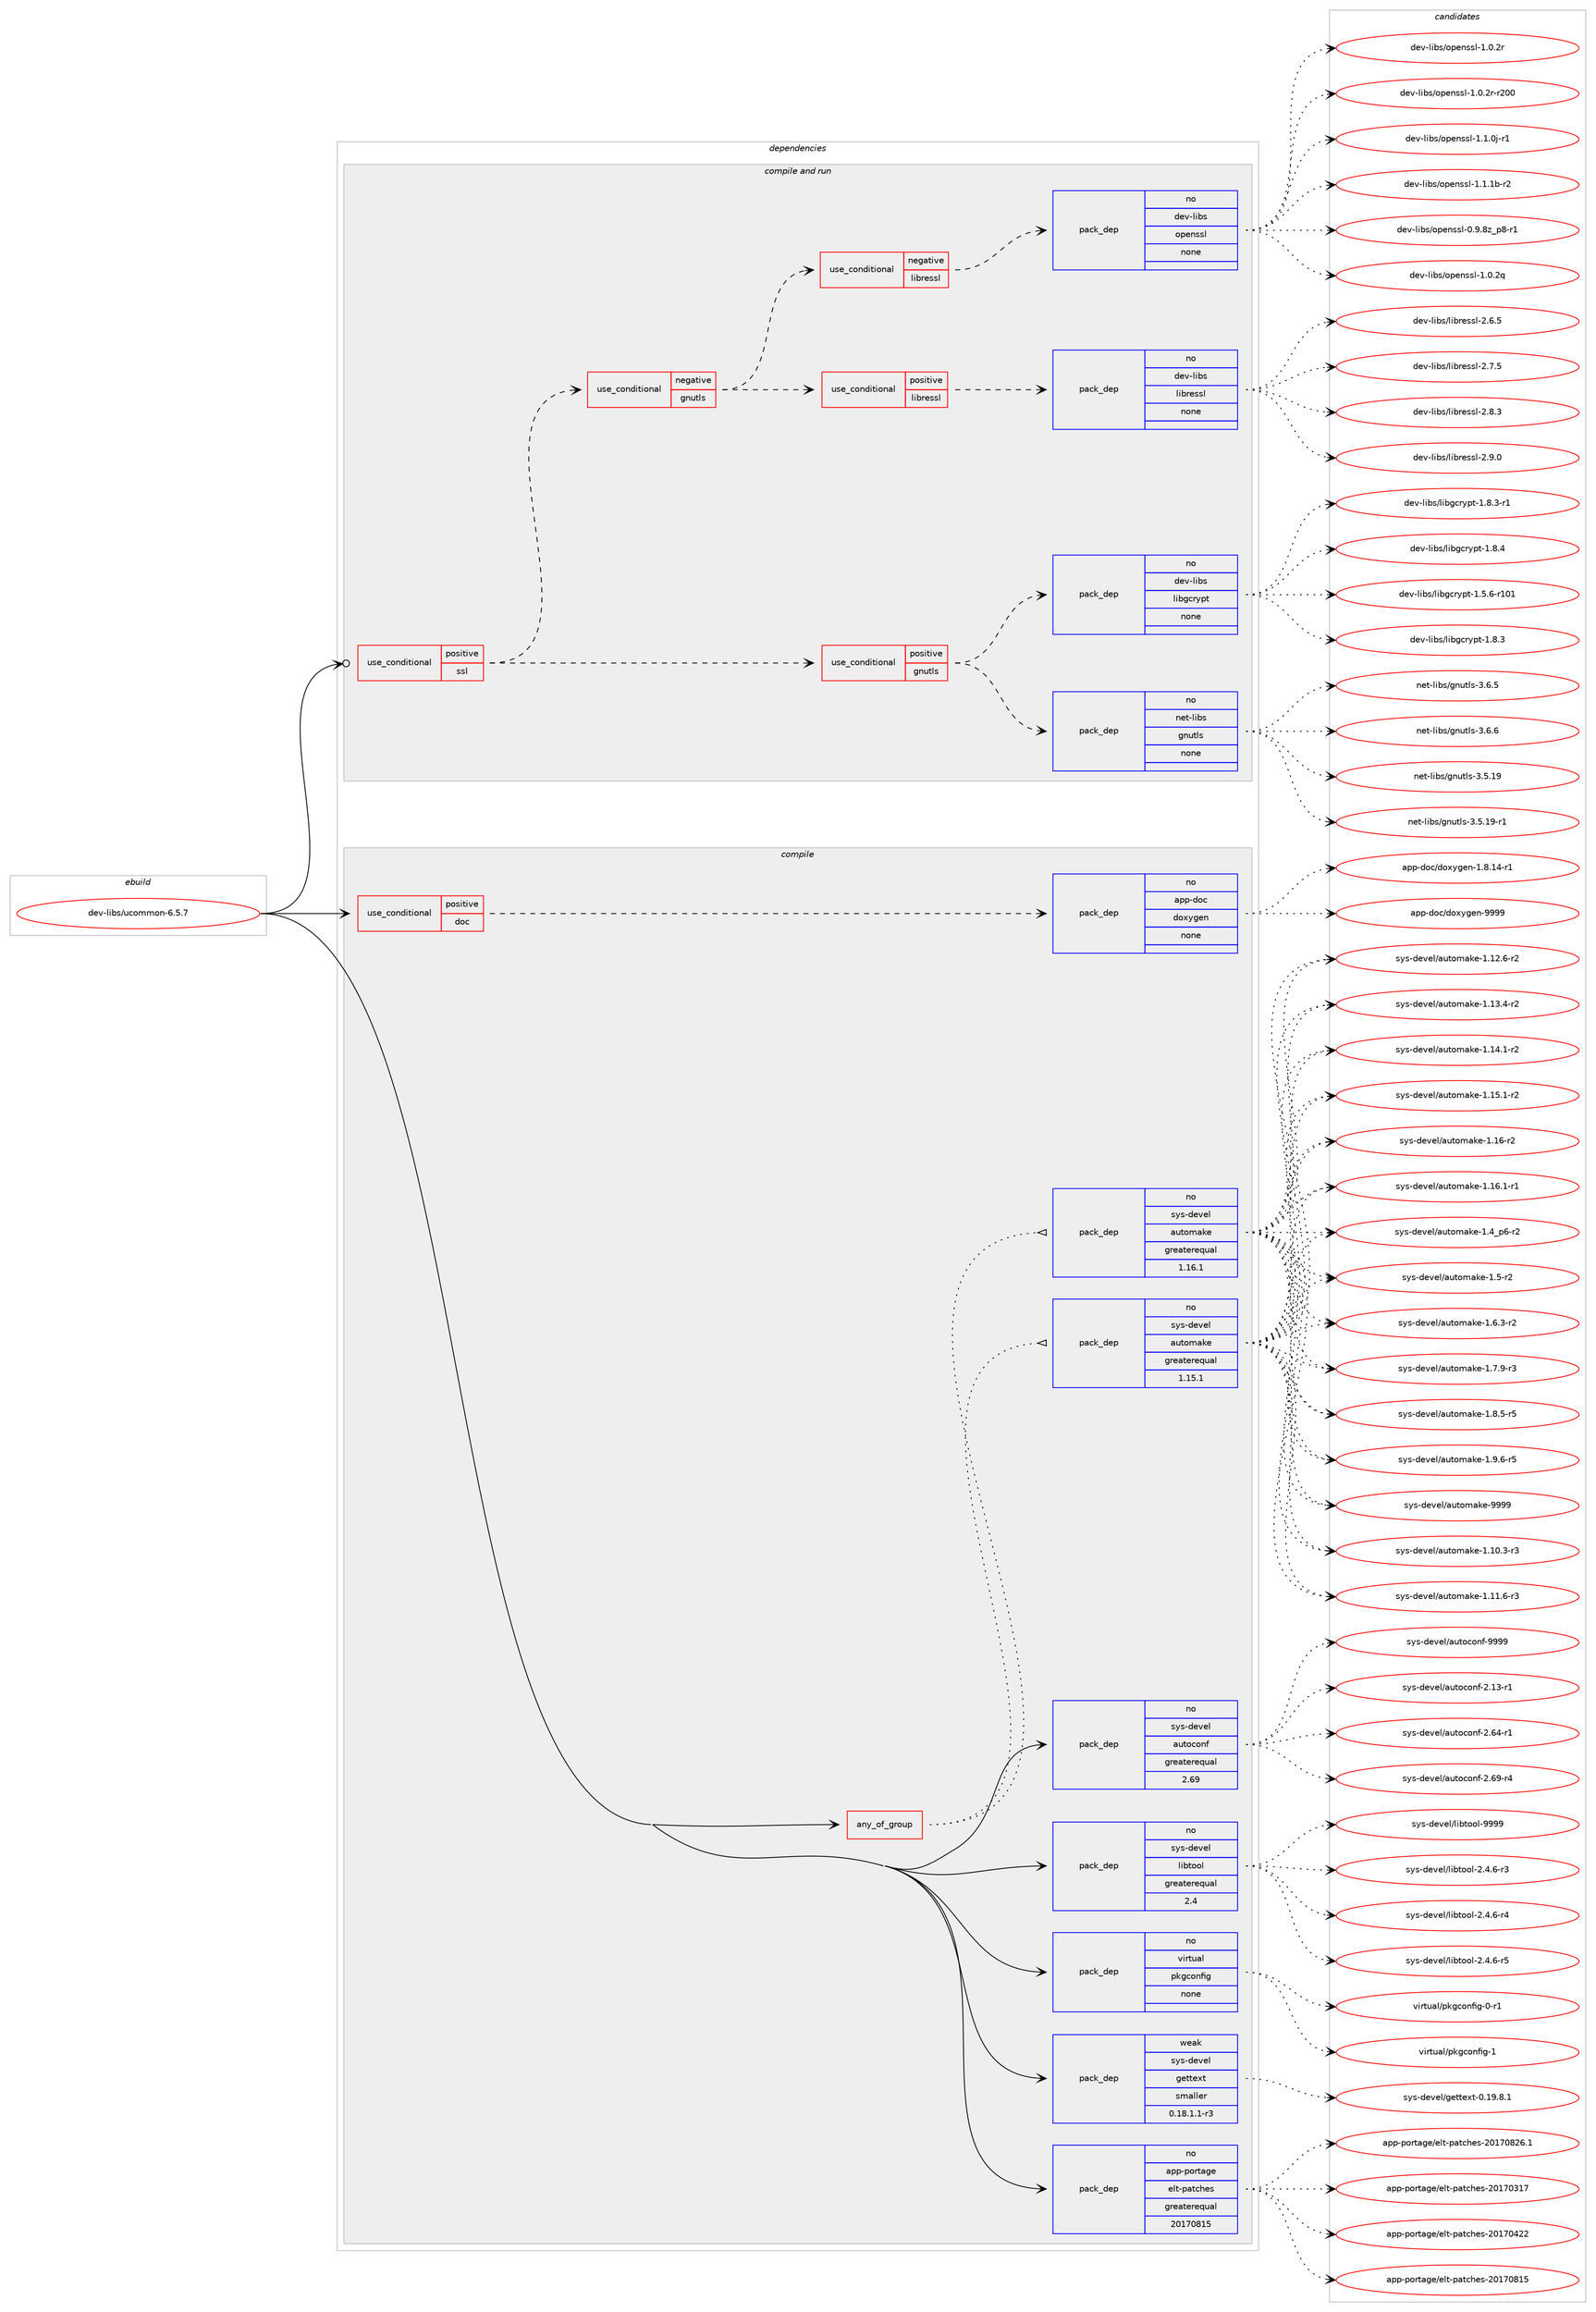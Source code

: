 digraph prolog {

# *************
# Graph options
# *************

newrank=true;
concentrate=true;
compound=true;
graph [rankdir=LR,fontname=Helvetica,fontsize=10,ranksep=1.5];#, ranksep=2.5, nodesep=0.2];
edge  [arrowhead=vee];
node  [fontname=Helvetica,fontsize=10];

# **********
# The ebuild
# **********

subgraph cluster_leftcol {
color=gray;
rank=same;
label=<<i>ebuild</i>>;
id [label="dev-libs/ucommon-6.5.7", color=red, width=4, href="../dev-libs/ucommon-6.5.7.svg"];
}

# ****************
# The dependencies
# ****************

subgraph cluster_midcol {
color=gray;
label=<<i>dependencies</i>>;
subgraph cluster_compile {
fillcolor="#eeeeee";
style=filled;
label=<<i>compile</i>>;
subgraph any22421 {
dependency1372261 [label=<<TABLE BORDER="0" CELLBORDER="1" CELLSPACING="0" CELLPADDING="4"><TR><TD CELLPADDING="10">any_of_group</TD></TR></TABLE>>, shape=none, color=red];subgraph pack982285 {
dependency1372262 [label=<<TABLE BORDER="0" CELLBORDER="1" CELLSPACING="0" CELLPADDING="4" WIDTH="220"><TR><TD ROWSPAN="6" CELLPADDING="30">pack_dep</TD></TR><TR><TD WIDTH="110">no</TD></TR><TR><TD>sys-devel</TD></TR><TR><TD>automake</TD></TR><TR><TD>greaterequal</TD></TR><TR><TD>1.16.1</TD></TR></TABLE>>, shape=none, color=blue];
}
dependency1372261:e -> dependency1372262:w [weight=20,style="dotted",arrowhead="oinv"];
subgraph pack982286 {
dependency1372263 [label=<<TABLE BORDER="0" CELLBORDER="1" CELLSPACING="0" CELLPADDING="4" WIDTH="220"><TR><TD ROWSPAN="6" CELLPADDING="30">pack_dep</TD></TR><TR><TD WIDTH="110">no</TD></TR><TR><TD>sys-devel</TD></TR><TR><TD>automake</TD></TR><TR><TD>greaterequal</TD></TR><TR><TD>1.15.1</TD></TR></TABLE>>, shape=none, color=blue];
}
dependency1372261:e -> dependency1372263:w [weight=20,style="dotted",arrowhead="oinv"];
}
id:e -> dependency1372261:w [weight=20,style="solid",arrowhead="vee"];
subgraph cond366991 {
dependency1372264 [label=<<TABLE BORDER="0" CELLBORDER="1" CELLSPACING="0" CELLPADDING="4"><TR><TD ROWSPAN="3" CELLPADDING="10">use_conditional</TD></TR><TR><TD>positive</TD></TR><TR><TD>doc</TD></TR></TABLE>>, shape=none, color=red];
subgraph pack982287 {
dependency1372265 [label=<<TABLE BORDER="0" CELLBORDER="1" CELLSPACING="0" CELLPADDING="4" WIDTH="220"><TR><TD ROWSPAN="6" CELLPADDING="30">pack_dep</TD></TR><TR><TD WIDTH="110">no</TD></TR><TR><TD>app-doc</TD></TR><TR><TD>doxygen</TD></TR><TR><TD>none</TD></TR><TR><TD></TD></TR></TABLE>>, shape=none, color=blue];
}
dependency1372264:e -> dependency1372265:w [weight=20,style="dashed",arrowhead="vee"];
}
id:e -> dependency1372264:w [weight=20,style="solid",arrowhead="vee"];
subgraph pack982288 {
dependency1372266 [label=<<TABLE BORDER="0" CELLBORDER="1" CELLSPACING="0" CELLPADDING="4" WIDTH="220"><TR><TD ROWSPAN="6" CELLPADDING="30">pack_dep</TD></TR><TR><TD WIDTH="110">no</TD></TR><TR><TD>app-portage</TD></TR><TR><TD>elt-patches</TD></TR><TR><TD>greaterequal</TD></TR><TR><TD>20170815</TD></TR></TABLE>>, shape=none, color=blue];
}
id:e -> dependency1372266:w [weight=20,style="solid",arrowhead="vee"];
subgraph pack982289 {
dependency1372267 [label=<<TABLE BORDER="0" CELLBORDER="1" CELLSPACING="0" CELLPADDING="4" WIDTH="220"><TR><TD ROWSPAN="6" CELLPADDING="30">pack_dep</TD></TR><TR><TD WIDTH="110">no</TD></TR><TR><TD>sys-devel</TD></TR><TR><TD>autoconf</TD></TR><TR><TD>greaterequal</TD></TR><TR><TD>2.69</TD></TR></TABLE>>, shape=none, color=blue];
}
id:e -> dependency1372267:w [weight=20,style="solid",arrowhead="vee"];
subgraph pack982290 {
dependency1372268 [label=<<TABLE BORDER="0" CELLBORDER="1" CELLSPACING="0" CELLPADDING="4" WIDTH="220"><TR><TD ROWSPAN="6" CELLPADDING="30">pack_dep</TD></TR><TR><TD WIDTH="110">no</TD></TR><TR><TD>sys-devel</TD></TR><TR><TD>libtool</TD></TR><TR><TD>greaterequal</TD></TR><TR><TD>2.4</TD></TR></TABLE>>, shape=none, color=blue];
}
id:e -> dependency1372268:w [weight=20,style="solid",arrowhead="vee"];
subgraph pack982291 {
dependency1372269 [label=<<TABLE BORDER="0" CELLBORDER="1" CELLSPACING="0" CELLPADDING="4" WIDTH="220"><TR><TD ROWSPAN="6" CELLPADDING="30">pack_dep</TD></TR><TR><TD WIDTH="110">no</TD></TR><TR><TD>virtual</TD></TR><TR><TD>pkgconfig</TD></TR><TR><TD>none</TD></TR><TR><TD></TD></TR></TABLE>>, shape=none, color=blue];
}
id:e -> dependency1372269:w [weight=20,style="solid",arrowhead="vee"];
subgraph pack982292 {
dependency1372270 [label=<<TABLE BORDER="0" CELLBORDER="1" CELLSPACING="0" CELLPADDING="4" WIDTH="220"><TR><TD ROWSPAN="6" CELLPADDING="30">pack_dep</TD></TR><TR><TD WIDTH="110">weak</TD></TR><TR><TD>sys-devel</TD></TR><TR><TD>gettext</TD></TR><TR><TD>smaller</TD></TR><TR><TD>0.18.1.1-r3</TD></TR></TABLE>>, shape=none, color=blue];
}
id:e -> dependency1372270:w [weight=20,style="solid",arrowhead="vee"];
}
subgraph cluster_compileandrun {
fillcolor="#eeeeee";
style=filled;
label=<<i>compile and run</i>>;
subgraph cond366992 {
dependency1372271 [label=<<TABLE BORDER="0" CELLBORDER="1" CELLSPACING="0" CELLPADDING="4"><TR><TD ROWSPAN="3" CELLPADDING="10">use_conditional</TD></TR><TR><TD>positive</TD></TR><TR><TD>ssl</TD></TR></TABLE>>, shape=none, color=red];
subgraph cond366993 {
dependency1372272 [label=<<TABLE BORDER="0" CELLBORDER="1" CELLSPACING="0" CELLPADDING="4"><TR><TD ROWSPAN="3" CELLPADDING="10">use_conditional</TD></TR><TR><TD>positive</TD></TR><TR><TD>gnutls</TD></TR></TABLE>>, shape=none, color=red];
subgraph pack982293 {
dependency1372273 [label=<<TABLE BORDER="0" CELLBORDER="1" CELLSPACING="0" CELLPADDING="4" WIDTH="220"><TR><TD ROWSPAN="6" CELLPADDING="30">pack_dep</TD></TR><TR><TD WIDTH="110">no</TD></TR><TR><TD>net-libs</TD></TR><TR><TD>gnutls</TD></TR><TR><TD>none</TD></TR><TR><TD></TD></TR></TABLE>>, shape=none, color=blue];
}
dependency1372272:e -> dependency1372273:w [weight=20,style="dashed",arrowhead="vee"];
subgraph pack982294 {
dependency1372274 [label=<<TABLE BORDER="0" CELLBORDER="1" CELLSPACING="0" CELLPADDING="4" WIDTH="220"><TR><TD ROWSPAN="6" CELLPADDING="30">pack_dep</TD></TR><TR><TD WIDTH="110">no</TD></TR><TR><TD>dev-libs</TD></TR><TR><TD>libgcrypt</TD></TR><TR><TD>none</TD></TR><TR><TD></TD></TR></TABLE>>, shape=none, color=blue];
}
dependency1372272:e -> dependency1372274:w [weight=20,style="dashed",arrowhead="vee"];
}
dependency1372271:e -> dependency1372272:w [weight=20,style="dashed",arrowhead="vee"];
subgraph cond366994 {
dependency1372275 [label=<<TABLE BORDER="0" CELLBORDER="1" CELLSPACING="0" CELLPADDING="4"><TR><TD ROWSPAN="3" CELLPADDING="10">use_conditional</TD></TR><TR><TD>negative</TD></TR><TR><TD>gnutls</TD></TR></TABLE>>, shape=none, color=red];
subgraph cond366995 {
dependency1372276 [label=<<TABLE BORDER="0" CELLBORDER="1" CELLSPACING="0" CELLPADDING="4"><TR><TD ROWSPAN="3" CELLPADDING="10">use_conditional</TD></TR><TR><TD>negative</TD></TR><TR><TD>libressl</TD></TR></TABLE>>, shape=none, color=red];
subgraph pack982295 {
dependency1372277 [label=<<TABLE BORDER="0" CELLBORDER="1" CELLSPACING="0" CELLPADDING="4" WIDTH="220"><TR><TD ROWSPAN="6" CELLPADDING="30">pack_dep</TD></TR><TR><TD WIDTH="110">no</TD></TR><TR><TD>dev-libs</TD></TR><TR><TD>openssl</TD></TR><TR><TD>none</TD></TR><TR><TD></TD></TR></TABLE>>, shape=none, color=blue];
}
dependency1372276:e -> dependency1372277:w [weight=20,style="dashed",arrowhead="vee"];
}
dependency1372275:e -> dependency1372276:w [weight=20,style="dashed",arrowhead="vee"];
subgraph cond366996 {
dependency1372278 [label=<<TABLE BORDER="0" CELLBORDER="1" CELLSPACING="0" CELLPADDING="4"><TR><TD ROWSPAN="3" CELLPADDING="10">use_conditional</TD></TR><TR><TD>positive</TD></TR><TR><TD>libressl</TD></TR></TABLE>>, shape=none, color=red];
subgraph pack982296 {
dependency1372279 [label=<<TABLE BORDER="0" CELLBORDER="1" CELLSPACING="0" CELLPADDING="4" WIDTH="220"><TR><TD ROWSPAN="6" CELLPADDING="30">pack_dep</TD></TR><TR><TD WIDTH="110">no</TD></TR><TR><TD>dev-libs</TD></TR><TR><TD>libressl</TD></TR><TR><TD>none</TD></TR><TR><TD></TD></TR></TABLE>>, shape=none, color=blue];
}
dependency1372278:e -> dependency1372279:w [weight=20,style="dashed",arrowhead="vee"];
}
dependency1372275:e -> dependency1372278:w [weight=20,style="dashed",arrowhead="vee"];
}
dependency1372271:e -> dependency1372275:w [weight=20,style="dashed",arrowhead="vee"];
}
id:e -> dependency1372271:w [weight=20,style="solid",arrowhead="odotvee"];
}
subgraph cluster_run {
fillcolor="#eeeeee";
style=filled;
label=<<i>run</i>>;
}
}

# **************
# The candidates
# **************

subgraph cluster_choices {
rank=same;
color=gray;
label=<<i>candidates</i>>;

subgraph choice982285 {
color=black;
nodesep=1;
choice11512111545100101118101108479711711611110997107101454946494846514511451 [label="sys-devel/automake-1.10.3-r3", color=red, width=4,href="../sys-devel/automake-1.10.3-r3.svg"];
choice11512111545100101118101108479711711611110997107101454946494946544511451 [label="sys-devel/automake-1.11.6-r3", color=red, width=4,href="../sys-devel/automake-1.11.6-r3.svg"];
choice11512111545100101118101108479711711611110997107101454946495046544511450 [label="sys-devel/automake-1.12.6-r2", color=red, width=4,href="../sys-devel/automake-1.12.6-r2.svg"];
choice11512111545100101118101108479711711611110997107101454946495146524511450 [label="sys-devel/automake-1.13.4-r2", color=red, width=4,href="../sys-devel/automake-1.13.4-r2.svg"];
choice11512111545100101118101108479711711611110997107101454946495246494511450 [label="sys-devel/automake-1.14.1-r2", color=red, width=4,href="../sys-devel/automake-1.14.1-r2.svg"];
choice11512111545100101118101108479711711611110997107101454946495346494511450 [label="sys-devel/automake-1.15.1-r2", color=red, width=4,href="../sys-devel/automake-1.15.1-r2.svg"];
choice1151211154510010111810110847971171161111099710710145494649544511450 [label="sys-devel/automake-1.16-r2", color=red, width=4,href="../sys-devel/automake-1.16-r2.svg"];
choice11512111545100101118101108479711711611110997107101454946495446494511449 [label="sys-devel/automake-1.16.1-r1", color=red, width=4,href="../sys-devel/automake-1.16.1-r1.svg"];
choice115121115451001011181011084797117116111109971071014549465295112544511450 [label="sys-devel/automake-1.4_p6-r2", color=red, width=4,href="../sys-devel/automake-1.4_p6-r2.svg"];
choice11512111545100101118101108479711711611110997107101454946534511450 [label="sys-devel/automake-1.5-r2", color=red, width=4,href="../sys-devel/automake-1.5-r2.svg"];
choice115121115451001011181011084797117116111109971071014549465446514511450 [label="sys-devel/automake-1.6.3-r2", color=red, width=4,href="../sys-devel/automake-1.6.3-r2.svg"];
choice115121115451001011181011084797117116111109971071014549465546574511451 [label="sys-devel/automake-1.7.9-r3", color=red, width=4,href="../sys-devel/automake-1.7.9-r3.svg"];
choice115121115451001011181011084797117116111109971071014549465646534511453 [label="sys-devel/automake-1.8.5-r5", color=red, width=4,href="../sys-devel/automake-1.8.5-r5.svg"];
choice115121115451001011181011084797117116111109971071014549465746544511453 [label="sys-devel/automake-1.9.6-r5", color=red, width=4,href="../sys-devel/automake-1.9.6-r5.svg"];
choice115121115451001011181011084797117116111109971071014557575757 [label="sys-devel/automake-9999", color=red, width=4,href="../sys-devel/automake-9999.svg"];
dependency1372262:e -> choice11512111545100101118101108479711711611110997107101454946494846514511451:w [style=dotted,weight="100"];
dependency1372262:e -> choice11512111545100101118101108479711711611110997107101454946494946544511451:w [style=dotted,weight="100"];
dependency1372262:e -> choice11512111545100101118101108479711711611110997107101454946495046544511450:w [style=dotted,weight="100"];
dependency1372262:e -> choice11512111545100101118101108479711711611110997107101454946495146524511450:w [style=dotted,weight="100"];
dependency1372262:e -> choice11512111545100101118101108479711711611110997107101454946495246494511450:w [style=dotted,weight="100"];
dependency1372262:e -> choice11512111545100101118101108479711711611110997107101454946495346494511450:w [style=dotted,weight="100"];
dependency1372262:e -> choice1151211154510010111810110847971171161111099710710145494649544511450:w [style=dotted,weight="100"];
dependency1372262:e -> choice11512111545100101118101108479711711611110997107101454946495446494511449:w [style=dotted,weight="100"];
dependency1372262:e -> choice115121115451001011181011084797117116111109971071014549465295112544511450:w [style=dotted,weight="100"];
dependency1372262:e -> choice11512111545100101118101108479711711611110997107101454946534511450:w [style=dotted,weight="100"];
dependency1372262:e -> choice115121115451001011181011084797117116111109971071014549465446514511450:w [style=dotted,weight="100"];
dependency1372262:e -> choice115121115451001011181011084797117116111109971071014549465546574511451:w [style=dotted,weight="100"];
dependency1372262:e -> choice115121115451001011181011084797117116111109971071014549465646534511453:w [style=dotted,weight="100"];
dependency1372262:e -> choice115121115451001011181011084797117116111109971071014549465746544511453:w [style=dotted,weight="100"];
dependency1372262:e -> choice115121115451001011181011084797117116111109971071014557575757:w [style=dotted,weight="100"];
}
subgraph choice982286 {
color=black;
nodesep=1;
choice11512111545100101118101108479711711611110997107101454946494846514511451 [label="sys-devel/automake-1.10.3-r3", color=red, width=4,href="../sys-devel/automake-1.10.3-r3.svg"];
choice11512111545100101118101108479711711611110997107101454946494946544511451 [label="sys-devel/automake-1.11.6-r3", color=red, width=4,href="../sys-devel/automake-1.11.6-r3.svg"];
choice11512111545100101118101108479711711611110997107101454946495046544511450 [label="sys-devel/automake-1.12.6-r2", color=red, width=4,href="../sys-devel/automake-1.12.6-r2.svg"];
choice11512111545100101118101108479711711611110997107101454946495146524511450 [label="sys-devel/automake-1.13.4-r2", color=red, width=4,href="../sys-devel/automake-1.13.4-r2.svg"];
choice11512111545100101118101108479711711611110997107101454946495246494511450 [label="sys-devel/automake-1.14.1-r2", color=red, width=4,href="../sys-devel/automake-1.14.1-r2.svg"];
choice11512111545100101118101108479711711611110997107101454946495346494511450 [label="sys-devel/automake-1.15.1-r2", color=red, width=4,href="../sys-devel/automake-1.15.1-r2.svg"];
choice1151211154510010111810110847971171161111099710710145494649544511450 [label="sys-devel/automake-1.16-r2", color=red, width=4,href="../sys-devel/automake-1.16-r2.svg"];
choice11512111545100101118101108479711711611110997107101454946495446494511449 [label="sys-devel/automake-1.16.1-r1", color=red, width=4,href="../sys-devel/automake-1.16.1-r1.svg"];
choice115121115451001011181011084797117116111109971071014549465295112544511450 [label="sys-devel/automake-1.4_p6-r2", color=red, width=4,href="../sys-devel/automake-1.4_p6-r2.svg"];
choice11512111545100101118101108479711711611110997107101454946534511450 [label="sys-devel/automake-1.5-r2", color=red, width=4,href="../sys-devel/automake-1.5-r2.svg"];
choice115121115451001011181011084797117116111109971071014549465446514511450 [label="sys-devel/automake-1.6.3-r2", color=red, width=4,href="../sys-devel/automake-1.6.3-r2.svg"];
choice115121115451001011181011084797117116111109971071014549465546574511451 [label="sys-devel/automake-1.7.9-r3", color=red, width=4,href="../sys-devel/automake-1.7.9-r3.svg"];
choice115121115451001011181011084797117116111109971071014549465646534511453 [label="sys-devel/automake-1.8.5-r5", color=red, width=4,href="../sys-devel/automake-1.8.5-r5.svg"];
choice115121115451001011181011084797117116111109971071014549465746544511453 [label="sys-devel/automake-1.9.6-r5", color=red, width=4,href="../sys-devel/automake-1.9.6-r5.svg"];
choice115121115451001011181011084797117116111109971071014557575757 [label="sys-devel/automake-9999", color=red, width=4,href="../sys-devel/automake-9999.svg"];
dependency1372263:e -> choice11512111545100101118101108479711711611110997107101454946494846514511451:w [style=dotted,weight="100"];
dependency1372263:e -> choice11512111545100101118101108479711711611110997107101454946494946544511451:w [style=dotted,weight="100"];
dependency1372263:e -> choice11512111545100101118101108479711711611110997107101454946495046544511450:w [style=dotted,weight="100"];
dependency1372263:e -> choice11512111545100101118101108479711711611110997107101454946495146524511450:w [style=dotted,weight="100"];
dependency1372263:e -> choice11512111545100101118101108479711711611110997107101454946495246494511450:w [style=dotted,weight="100"];
dependency1372263:e -> choice11512111545100101118101108479711711611110997107101454946495346494511450:w [style=dotted,weight="100"];
dependency1372263:e -> choice1151211154510010111810110847971171161111099710710145494649544511450:w [style=dotted,weight="100"];
dependency1372263:e -> choice11512111545100101118101108479711711611110997107101454946495446494511449:w [style=dotted,weight="100"];
dependency1372263:e -> choice115121115451001011181011084797117116111109971071014549465295112544511450:w [style=dotted,weight="100"];
dependency1372263:e -> choice11512111545100101118101108479711711611110997107101454946534511450:w [style=dotted,weight="100"];
dependency1372263:e -> choice115121115451001011181011084797117116111109971071014549465446514511450:w [style=dotted,weight="100"];
dependency1372263:e -> choice115121115451001011181011084797117116111109971071014549465546574511451:w [style=dotted,weight="100"];
dependency1372263:e -> choice115121115451001011181011084797117116111109971071014549465646534511453:w [style=dotted,weight="100"];
dependency1372263:e -> choice115121115451001011181011084797117116111109971071014549465746544511453:w [style=dotted,weight="100"];
dependency1372263:e -> choice115121115451001011181011084797117116111109971071014557575757:w [style=dotted,weight="100"];
}
subgraph choice982287 {
color=black;
nodesep=1;
choice97112112451001119947100111120121103101110454946564649524511449 [label="app-doc/doxygen-1.8.14-r1", color=red, width=4,href="../app-doc/doxygen-1.8.14-r1.svg"];
choice971121124510011199471001111201211031011104557575757 [label="app-doc/doxygen-9999", color=red, width=4,href="../app-doc/doxygen-9999.svg"];
dependency1372265:e -> choice97112112451001119947100111120121103101110454946564649524511449:w [style=dotted,weight="100"];
dependency1372265:e -> choice971121124510011199471001111201211031011104557575757:w [style=dotted,weight="100"];
}
subgraph choice982288 {
color=black;
nodesep=1;
choice97112112451121111141169710310147101108116451129711699104101115455048495548514955 [label="app-portage/elt-patches-20170317", color=red, width=4,href="../app-portage/elt-patches-20170317.svg"];
choice97112112451121111141169710310147101108116451129711699104101115455048495548525050 [label="app-portage/elt-patches-20170422", color=red, width=4,href="../app-portage/elt-patches-20170422.svg"];
choice97112112451121111141169710310147101108116451129711699104101115455048495548564953 [label="app-portage/elt-patches-20170815", color=red, width=4,href="../app-portage/elt-patches-20170815.svg"];
choice971121124511211111411697103101471011081164511297116991041011154550484955485650544649 [label="app-portage/elt-patches-20170826.1", color=red, width=4,href="../app-portage/elt-patches-20170826.1.svg"];
dependency1372266:e -> choice97112112451121111141169710310147101108116451129711699104101115455048495548514955:w [style=dotted,weight="100"];
dependency1372266:e -> choice97112112451121111141169710310147101108116451129711699104101115455048495548525050:w [style=dotted,weight="100"];
dependency1372266:e -> choice97112112451121111141169710310147101108116451129711699104101115455048495548564953:w [style=dotted,weight="100"];
dependency1372266:e -> choice971121124511211111411697103101471011081164511297116991041011154550484955485650544649:w [style=dotted,weight="100"];
}
subgraph choice982289 {
color=black;
nodesep=1;
choice1151211154510010111810110847971171161119911111010245504649514511449 [label="sys-devel/autoconf-2.13-r1", color=red, width=4,href="../sys-devel/autoconf-2.13-r1.svg"];
choice1151211154510010111810110847971171161119911111010245504654524511449 [label="sys-devel/autoconf-2.64-r1", color=red, width=4,href="../sys-devel/autoconf-2.64-r1.svg"];
choice1151211154510010111810110847971171161119911111010245504654574511452 [label="sys-devel/autoconf-2.69-r4", color=red, width=4,href="../sys-devel/autoconf-2.69-r4.svg"];
choice115121115451001011181011084797117116111991111101024557575757 [label="sys-devel/autoconf-9999", color=red, width=4,href="../sys-devel/autoconf-9999.svg"];
dependency1372267:e -> choice1151211154510010111810110847971171161119911111010245504649514511449:w [style=dotted,weight="100"];
dependency1372267:e -> choice1151211154510010111810110847971171161119911111010245504654524511449:w [style=dotted,weight="100"];
dependency1372267:e -> choice1151211154510010111810110847971171161119911111010245504654574511452:w [style=dotted,weight="100"];
dependency1372267:e -> choice115121115451001011181011084797117116111991111101024557575757:w [style=dotted,weight="100"];
}
subgraph choice982290 {
color=black;
nodesep=1;
choice1151211154510010111810110847108105981161111111084550465246544511451 [label="sys-devel/libtool-2.4.6-r3", color=red, width=4,href="../sys-devel/libtool-2.4.6-r3.svg"];
choice1151211154510010111810110847108105981161111111084550465246544511452 [label="sys-devel/libtool-2.4.6-r4", color=red, width=4,href="../sys-devel/libtool-2.4.6-r4.svg"];
choice1151211154510010111810110847108105981161111111084550465246544511453 [label="sys-devel/libtool-2.4.6-r5", color=red, width=4,href="../sys-devel/libtool-2.4.6-r5.svg"];
choice1151211154510010111810110847108105981161111111084557575757 [label="sys-devel/libtool-9999", color=red, width=4,href="../sys-devel/libtool-9999.svg"];
dependency1372268:e -> choice1151211154510010111810110847108105981161111111084550465246544511451:w [style=dotted,weight="100"];
dependency1372268:e -> choice1151211154510010111810110847108105981161111111084550465246544511452:w [style=dotted,weight="100"];
dependency1372268:e -> choice1151211154510010111810110847108105981161111111084550465246544511453:w [style=dotted,weight="100"];
dependency1372268:e -> choice1151211154510010111810110847108105981161111111084557575757:w [style=dotted,weight="100"];
}
subgraph choice982291 {
color=black;
nodesep=1;
choice11810511411611797108471121071039911111010210510345484511449 [label="virtual/pkgconfig-0-r1", color=red, width=4,href="../virtual/pkgconfig-0-r1.svg"];
choice1181051141161179710847112107103991111101021051034549 [label="virtual/pkgconfig-1", color=red, width=4,href="../virtual/pkgconfig-1.svg"];
dependency1372269:e -> choice11810511411611797108471121071039911111010210510345484511449:w [style=dotted,weight="100"];
dependency1372269:e -> choice1181051141161179710847112107103991111101021051034549:w [style=dotted,weight="100"];
}
subgraph choice982292 {
color=black;
nodesep=1;
choice1151211154510010111810110847103101116116101120116454846495746564649 [label="sys-devel/gettext-0.19.8.1", color=red, width=4,href="../sys-devel/gettext-0.19.8.1.svg"];
dependency1372270:e -> choice1151211154510010111810110847103101116116101120116454846495746564649:w [style=dotted,weight="100"];
}
subgraph choice982293 {
color=black;
nodesep=1;
choice11010111645108105981154710311011711610811545514653464957 [label="net-libs/gnutls-3.5.19", color=red, width=4,href="../net-libs/gnutls-3.5.19.svg"];
choice110101116451081059811547103110117116108115455146534649574511449 [label="net-libs/gnutls-3.5.19-r1", color=red, width=4,href="../net-libs/gnutls-3.5.19-r1.svg"];
choice110101116451081059811547103110117116108115455146544653 [label="net-libs/gnutls-3.6.5", color=red, width=4,href="../net-libs/gnutls-3.6.5.svg"];
choice110101116451081059811547103110117116108115455146544654 [label="net-libs/gnutls-3.6.6", color=red, width=4,href="../net-libs/gnutls-3.6.6.svg"];
dependency1372273:e -> choice11010111645108105981154710311011711610811545514653464957:w [style=dotted,weight="100"];
dependency1372273:e -> choice110101116451081059811547103110117116108115455146534649574511449:w [style=dotted,weight="100"];
dependency1372273:e -> choice110101116451081059811547103110117116108115455146544653:w [style=dotted,weight="100"];
dependency1372273:e -> choice110101116451081059811547103110117116108115455146544654:w [style=dotted,weight="100"];
}
subgraph choice982294 {
color=black;
nodesep=1;
choice100101118451081059811547108105981039911412111211645494653465445114494849 [label="dev-libs/libgcrypt-1.5.6-r101", color=red, width=4,href="../dev-libs/libgcrypt-1.5.6-r101.svg"];
choice1001011184510810598115471081059810399114121112116454946564651 [label="dev-libs/libgcrypt-1.8.3", color=red, width=4,href="../dev-libs/libgcrypt-1.8.3.svg"];
choice10010111845108105981154710810598103991141211121164549465646514511449 [label="dev-libs/libgcrypt-1.8.3-r1", color=red, width=4,href="../dev-libs/libgcrypt-1.8.3-r1.svg"];
choice1001011184510810598115471081059810399114121112116454946564652 [label="dev-libs/libgcrypt-1.8.4", color=red, width=4,href="../dev-libs/libgcrypt-1.8.4.svg"];
dependency1372274:e -> choice100101118451081059811547108105981039911412111211645494653465445114494849:w [style=dotted,weight="100"];
dependency1372274:e -> choice1001011184510810598115471081059810399114121112116454946564651:w [style=dotted,weight="100"];
dependency1372274:e -> choice10010111845108105981154710810598103991141211121164549465646514511449:w [style=dotted,weight="100"];
dependency1372274:e -> choice1001011184510810598115471081059810399114121112116454946564652:w [style=dotted,weight="100"];
}
subgraph choice982295 {
color=black;
nodesep=1;
choice10010111845108105981154711111210111011511510845484657465612295112564511449 [label="dev-libs/openssl-0.9.8z_p8-r1", color=red, width=4,href="../dev-libs/openssl-0.9.8z_p8-r1.svg"];
choice100101118451081059811547111112101110115115108454946484650113 [label="dev-libs/openssl-1.0.2q", color=red, width=4,href="../dev-libs/openssl-1.0.2q.svg"];
choice100101118451081059811547111112101110115115108454946484650114 [label="dev-libs/openssl-1.0.2r", color=red, width=4,href="../dev-libs/openssl-1.0.2r.svg"];
choice10010111845108105981154711111210111011511510845494648465011445114504848 [label="dev-libs/openssl-1.0.2r-r200", color=red, width=4,href="../dev-libs/openssl-1.0.2r-r200.svg"];
choice1001011184510810598115471111121011101151151084549464946481064511449 [label="dev-libs/openssl-1.1.0j-r1", color=red, width=4,href="../dev-libs/openssl-1.1.0j-r1.svg"];
choice100101118451081059811547111112101110115115108454946494649984511450 [label="dev-libs/openssl-1.1.1b-r2", color=red, width=4,href="../dev-libs/openssl-1.1.1b-r2.svg"];
dependency1372277:e -> choice10010111845108105981154711111210111011511510845484657465612295112564511449:w [style=dotted,weight="100"];
dependency1372277:e -> choice100101118451081059811547111112101110115115108454946484650113:w [style=dotted,weight="100"];
dependency1372277:e -> choice100101118451081059811547111112101110115115108454946484650114:w [style=dotted,weight="100"];
dependency1372277:e -> choice10010111845108105981154711111210111011511510845494648465011445114504848:w [style=dotted,weight="100"];
dependency1372277:e -> choice1001011184510810598115471111121011101151151084549464946481064511449:w [style=dotted,weight="100"];
dependency1372277:e -> choice100101118451081059811547111112101110115115108454946494649984511450:w [style=dotted,weight="100"];
}
subgraph choice982296 {
color=black;
nodesep=1;
choice10010111845108105981154710810598114101115115108455046544653 [label="dev-libs/libressl-2.6.5", color=red, width=4,href="../dev-libs/libressl-2.6.5.svg"];
choice10010111845108105981154710810598114101115115108455046554653 [label="dev-libs/libressl-2.7.5", color=red, width=4,href="../dev-libs/libressl-2.7.5.svg"];
choice10010111845108105981154710810598114101115115108455046564651 [label="dev-libs/libressl-2.8.3", color=red, width=4,href="../dev-libs/libressl-2.8.3.svg"];
choice10010111845108105981154710810598114101115115108455046574648 [label="dev-libs/libressl-2.9.0", color=red, width=4,href="../dev-libs/libressl-2.9.0.svg"];
dependency1372279:e -> choice10010111845108105981154710810598114101115115108455046544653:w [style=dotted,weight="100"];
dependency1372279:e -> choice10010111845108105981154710810598114101115115108455046554653:w [style=dotted,weight="100"];
dependency1372279:e -> choice10010111845108105981154710810598114101115115108455046564651:w [style=dotted,weight="100"];
dependency1372279:e -> choice10010111845108105981154710810598114101115115108455046574648:w [style=dotted,weight="100"];
}
}

}
